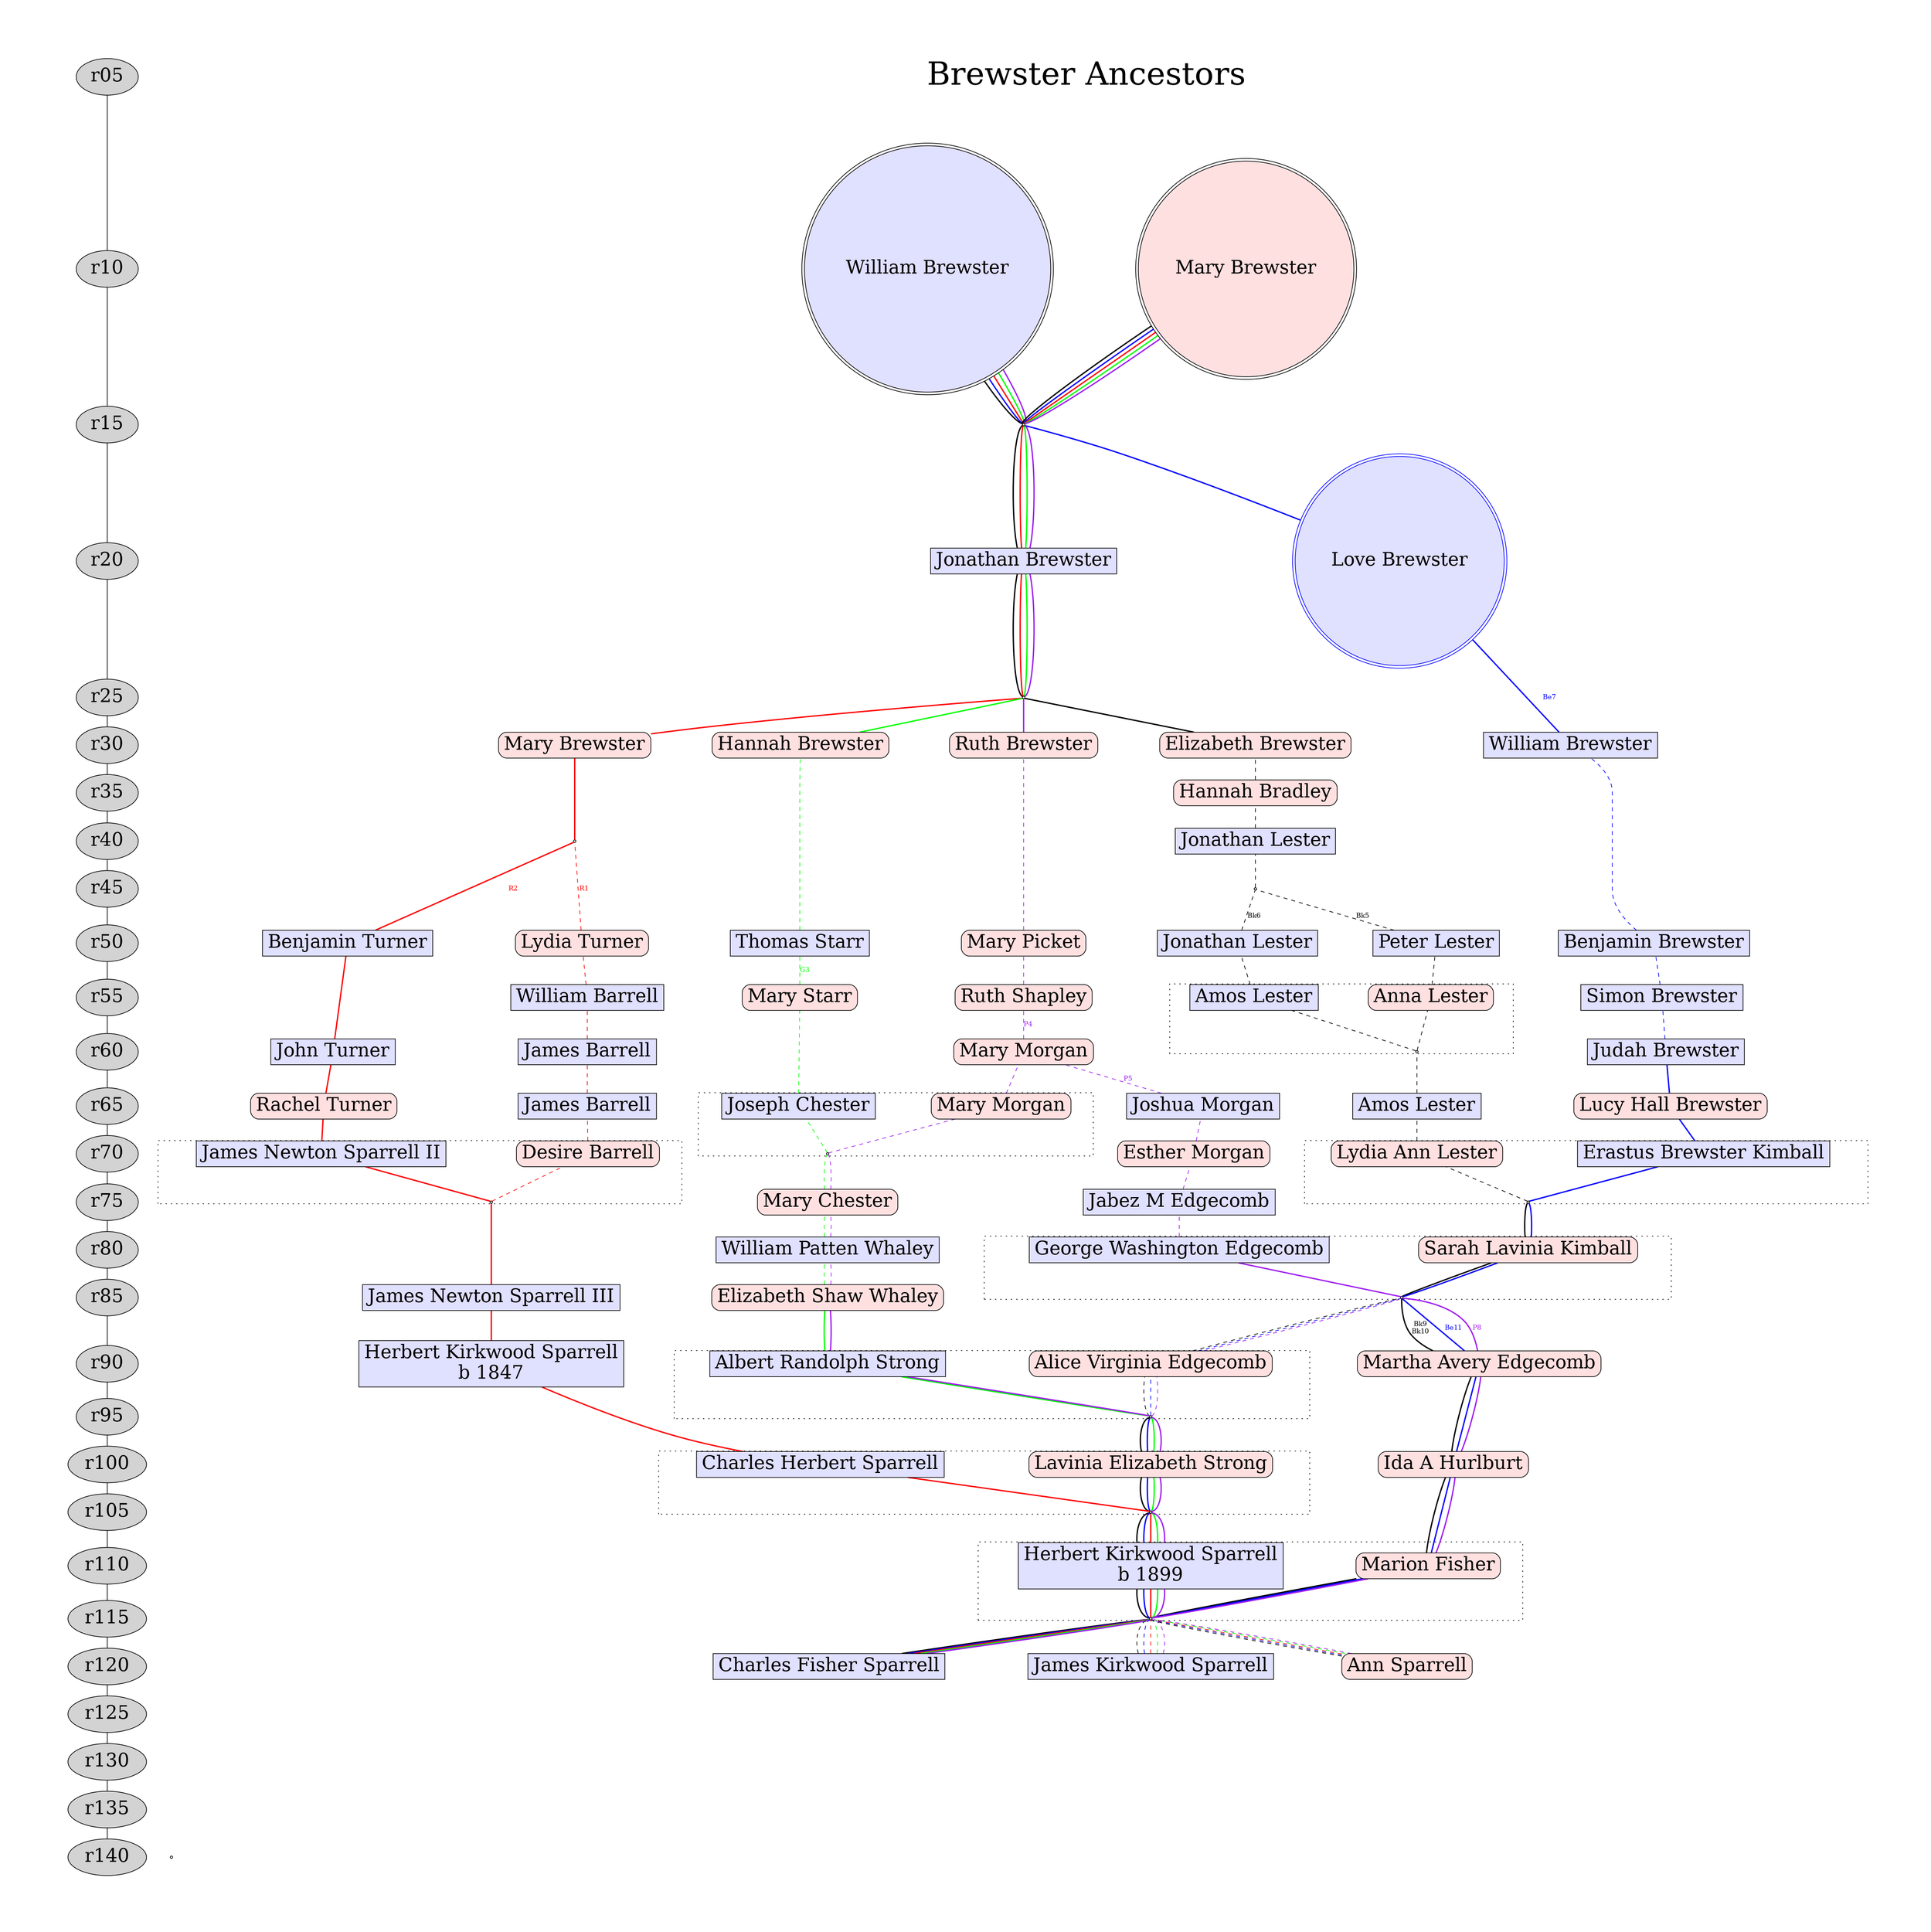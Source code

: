 digraph GRAMPS_graph
{
  bgcolor=white;
  center="true";
  charset="utf8";
  concentrate="false";
  dpi="300";
  graph [fontsize=28];
  margin="1.00,1.00";
  mclimit="99";
  nodesep="0.20";
  outputorder="edgesfirst";
  page="36.00,24.00";
  pagedir="BL";
  rankdir="BT";
  ranksep="0.20";
  ratio="fill";
  searchsize="100";
  size="34.00 22.00";
  splines="true";

  edge [len=0.5 style=solid arrowhead=none arrowtail=normal fontsize=28];
  node [style=filled fontsize=28];

  r140 -> r135 -> r130 -> r125 -> r120 -> r115 -> r110 -> r105 -> r100
  r100 -> r95 -> r90 -> r85 -> r80 -> r75 -> r70 -> r65 -> r60 -> r55 -> r50 -> r45 -> r40
  r40 -> r35 -> r30 -> r25 -> r20 -> r15 -> r10 -> r05

  { rank = same; r05; I0000; }

  // Top Generation
  { rank = same; r10; I921; I921b; } // Chilton, Alden, Brewster, Bradford, Rogers

  // Next to Top Generation
  { rank = same; I1010; I899;} // Sarah Chandler, William Bradford Jr, Elizabeth Alden, Love Brewster, Jonathon Brewster, Isabella Chilton

  { rank = same; I887; I797; Irb; I214; I1187;}

  { rank = same; I1032; I865; } //Benjamin Turner, Lydia Turner

  // Generation 11
  { rank = same; I406; I832; I1143; } // Faith Ripley, Elizabeth Bradford, Mary Starr, William Barrell, Simon Brewster

  // Generation 9
  { rank = same; I1329; I1109; I788; } //Amos Lester, Lucy Hall Brewster, James Barrell

  // Generation 7
  { rank = same; I721; I510; } //James Newton Sparrell III, Elizabeth Shaw Whaley, Sarah Lavinia Kimball
  // Generation 6
  // Generation 5

  // Generation 3
  { rank = same; r90; I665; I1065; }

  // Generation 2
  { rank = same; r100; I349; }

  I0000 [ shape="plaintext" fillcolor="#ffffff"  label="Brewster Ancestors" fontsize=48];
  I887 [ shape="box" fillcolor="#ffe0e0" style="rounded,filled" label="Mary Brewster" ];
  I1187 [ shape="box" fillcolor="#e0e0ff" style="solid,filled" label="William Brewster" ];
  I1087 [ shape="box" fillcolor="#ffe0e0" style="rounded,filled" label="Lydia Ann Lester" ];
  I1076 [ shape="box" fillcolor="#e0e0ff" style="solid,filled" label="Erastus Brewster Kimball" ];
  I987 [ shape="box" fillcolor="#e0e0ff" style="solid,filled" label="John Turner" ];
  I1010 [ shape="circle" fillcolor="#e0e0ff" style="solid,filled" label="Love Brewster" peripheries=2 color=blue];
  I832 [ shape="box" fillcolor="#e0e0ff" style="solid,filled" label="William Barrell" ];
  I192 [ shape="box" fillcolor="#e0e0ff" style="solid,filled" label="Peter Lester" ];
  I810 [ shape="box" fillcolor="#e0e0ff" style="solid,filled" label="James Barrell" ];
  I665 [ shape="box" fillcolor="#e0e0ff" style="solid,filled" label="Herbert Kirkwood Sparrell\nb 1847" ];
  I965 [ shape="box" fillcolor="#ffe0e0" style="rounded,filled" label="Rachel Turner" ];
  I1121 [ shape="box" fillcolor="#e0e0ff" style="solid,filled" label="Judah Brewster" ];
  I1109 [ shape="box" fillcolor="#ffe0e0" style="rounded,filled" label="Lucy Hall Brewster" ];
  I371 [ shape="box" fillcolor="#ffe0e0" style="rounded,filled" label="Marion Fisher" ];
  I1352 [ shape="box" fillcolor="#e0e0ff" style="solid,filled" label="Amos Lester" ];
  I1329 [ shape="box" fillcolor="#e0e0ff" style="solid,filled" label="Amos Lester" ];
  I406 [ shape="box" fillcolor="#ffe0e0" style="rounded,filled" label="Mary Starr" ];
  I765 [ shape="box" fillcolor="#e0e0ff" style="solid,filled" label="James Newton Sparrell II" ];
  I921 [ shape="circle" fillcolor="#e0e0ff" style="solid,filled" label="William Brewster" peripheries=2 color=black];
  I921b [ shape="circle" fillcolor="#ffe0e0" style="solid,filled" label="Mary Brewster" peripheries=2 color=black];
  I794 [ shape="box" fillcolor="#e0e0ff" style="solid,filled" label="Thomas Starr" ];
  I1065 [ shape="box" fillcolor="#ffe0e0" style="rounded,filled" label="Martha Avery Edgecomb" ];
  I191 [ shape="box" fillcolor="#ffe0e0" style="rounded,filled" label="Lavinia Elizabeth Strong" ];
  I393 [ shape="box" fillcolor="#ffe0e0" style="rounded,filled" label="Mary Chester" ];
  I721 [ shape="box" fillcolor="#e0e0ff" style="solid,filled" label="James Newton Sparrell III" ];
  I1396 [ shape="box" fillcolor="#e0e0ff" style="solid,filled" label="Jonathan Lester" ];
  I751 [ shape="box" fillcolor="#ffe0e0" style="rounded,filled" label="Hannah Bradley" ];
  I776 [ shape="box" fillcolor="#ffe0e0" style="rounded,filled" label="Desire Barrell" ];
  I788 [ shape="box" fillcolor="#e0e0ff" style="solid,filled" label="James Barrell" ];
  I797 [ shape="box" fillcolor="#ffe0e0" style="rounded,filled" label="Hannah Brewster" ];
  I1374 [ shape="box" fillcolor="#e0e0ff" style="solid,filled" label="Jonathan Lester" ];
  I265 [ shape="box" fillcolor="#e0e0ff" style="solid,filled" label="William Patten Whaley" ];
  Icfs [ shape="box" fillcolor="#e0e0ff" style="solid,filled" label="Charles Fisher Sparrell" ];
  Ijks [ shape="box" fillcolor="#e0e0ff" style="solid,filled" label="James Kirkwood Sparrell" ];
  I190 [ shape="box" fillcolor="#ffe0e0" style="rounded,filled" label="Ann Sparrell" ];
  I510 [ shape="box" fillcolor="#ffe0e0" style="rounded,filled" label="Elizabeth Shaw Whaley" ];
  I1032 [ shape="box" fillcolor="#e0e0ff" style="solid,filled" label="Benjamin Turner" ];
  I402 [ shape="box" fillcolor="#ffe0e0" style="rounded,filled" label="Alice Virginia Edgecomb" ];
  I391 [ shape="box" fillcolor="#e0e0ff" style="solid,filled" label="Albert Randolph Strong" ];
  I1143 [ shape="box" fillcolor="#e0e0ff" style="solid,filled" label="Simon Brewster" ];
  I349 [ shape="box" fillcolor="#ffe0e0" style="rounded,filled" label="Ida A Hurlburt" ];
  I1165 [ shape="box" fillcolor="#e0e0ff" style="solid,filled" label="Benjamin Brewster" ];
  I898 [ shape="box" fillcolor="#e0e0ff" style="solid,filled" label="Herbert Kirkwood Sparrell\nb 1899" ];
  I899 [ shape="box" fillcolor="#e0e0ff" style="solid,filled" label="Jonathan Brewster" ];
  I1363 [ shape="box" fillcolor="#ffe0e0" style="rounded,filled" label="Anna Lester" ];
  I403 [ shape="box" fillcolor="#e0e0ff" style="solid,filled" label="Joseph Chester" ];
  I1340 [ shape="box" fillcolor="#e0e0ff" style="solid,filled" label="Charles Herbert Sparrell" ];
  I214 [ shape="box" fillcolor="#ffe0e0" style="rounded,filled" label="Elizabeth Brewster" ];
  I865 [ shape="box" fillcolor="#ffe0e0" style="rounded,filled" label="Lydia Turner" ];
  Irb [ shape="box" fillcolor="#ffe0e0" style="rounded,filled" label="Ruth Brewster" ];
  Imm [ shape="box" fillcolor="#ffe0e0" style="rounded,filled" label="Mary Morgan" ];
  Imm2 [ shape="box" fillcolor="#ffe0e0" style="rounded,filled" label="Mary Morgan" ];
  Irs [ shape="box" fillcolor="#ffe0e0" style="rounded,filled" label="Ruth Shapley" ];
  Imp [ shape="box" fillcolor="#ffe0e0" style="rounded,filled" label="Mary Picket" ];
  Igwe [ shape="box" fillcolor="#e0e0ff" style="solid,filled" label="George Washington Edgecomb" ];
  Ijme [ shape="box" fillcolor="#e0e0ff" style="solid,filled" label="Jabez M Edgecomb" ];
  Iem [ shape="box" fillcolor="#ffe0e0" style="rounded,filled" label="Esther Morgan" ];
  Ijm [ shape="box" fillcolor="#e0e0ff" style="solid,filled" label="Joshua Morgan" ];

  F572 [ shape="point" fillcolor="#ffffe0" style="solid,filled" label="m" ];
  F469 [ shape="point" fillcolor="#ffffe0" style="solid,filled" label="m" ];
  F590 [ shape="point" fillcolor="#ffffe0" style="solid,filled" label="m" ];
  F560 [ shape="point" fillcolor="#ffffe0" style="solid,filled" label="560" ];
  F304 [ shape="point" fillcolor="#ffffe0" style="solid,filled" label="" ];
  F259 [ shape="point" fillcolor="#ffffe0" style="solid,filled" label="m" ];
  F282 [ shape="point" fillcolor="#ffffe0" style="solid,filled" label="282" ];
  F382 [ shape="point" fillcolor="#ffffe0" style="solid,filled" label="382" ];
  F574 [ shape="point" fillcolor="#ffffe0" style="solid,filled" label="m" ];
  F415 [ shape="point" fillcolor="#ffffe0" style="solid,filled" label="m" ];
  F293 [ shape="point" fillcolor="#ffffe0" style="solid,filled" label="293" ];
  F0727 [ shape="ellipse" fillcolor="#ffffe0" style="invis" label="" ];
  F205 [ shape="point" fillcolor="#ffffe0" style="solid,filled" label="m" ];
  Fmm [ shape="point" fillcolor="#ffffe0" style="solid,filled" label="m" ];


  F304 -> I921 [color=black style=bold]; // father: William Brewster
  F304 -> I921b [color=black style=bold];
  F304 -> I921 [color=blue style=bold]; // father: William Brewster
  F304 -> I921b [color=blue style=bold];
  F304 -> I921 [color=red style=bold]; // father: William Brewster
  F304 -> I921b [color=red style=bold];
  F304 -> I921 [color=green style=bold]; // father: William Brewster
  F304 -> I921b [color=green style=bold];
  F304 -> I921 [color=purple style=bold]; // father: William Brewster
  F304 -> I921b [color=purple style=bold];
  I899 -> F304 [color=black style=bold]; // child:  Jonathan Brewster
  I899 -> F304 [color=red style=bold]; // child:  Jonathan Brewster
  I899 -> F304 [color=green style=bold]; // child:  Jonathan Brewster
  I899 -> F304 [color=purple style=bold]; // child:  Jonathan Brewster  

  I1010 -> F304 [color=blue style=bold]; // child:  Love Brewster


  I776 -> I788 [color=red style=dashed]; // child:  Desire Barrell to father: James Barrell

  subgraph cluster_F572
  {
  style="dotted";
    subgraph {
        rank = same;
        I1340; I191;
    }
  F572 -> I1340 [color=red style=bold]; // father: Charles Herbert Sparrell
  F572 -> I191 [color=black style=bold]; // mother: Lavinia Elizabeth Strong
  F572 -> I191 [color=blue style=bold]; // mother: Lavinia Elizabeth Strong
  F572 -> I191 [color=green style=bold]; // mother: Lavinia Elizabeth Strong
  F572 -> I191 [color=purple style=bold]; // mother: Lavinia Elizabeth Strong
  }
  I898 -> F572 [color=black style=bold]; // child:  Herbert Kirkwood Sparrell
  I898 -> F572 [color=blue style=bold]; // child:  Herbert Kirkwood Sparrell
  I898 -> F572 [color=red style=bold]; // child:  Herbert Kirkwood Sparrell
  I898 -> F572 [color=green style=bold]; // child:  Herbert Kirkwood Sparrell
  I898 -> F572 [color=purple style=bold]; // child:  Herbert Kirkwood Sparrell

  I371 -> I349 [color=black style=bold]; // child:  Marion Fisher to mother: Ida A Hurlburt
  I371 -> I349 [color=blue style=bold]; // child:  Marion Fisher to mother: Ida A Hurlburt
  I371 -> I349 [color=purple style=bold]; // child:  Marion Fisher to mother: Ida A Hurlburt

  I832 -> I865 [color=red style=dashed]; // child:  William Barrell

  I1121 -> I1143 [color=blue style=dashed]; // child:  Judah Brewster to father: Simon Brewster

  subgraph cluster_F590
  {
  style="dotted";
  F590 -> I1352 [color=black style=dashed]; // father: Amos Lester
  F590 -> I1363 [color=black style=dashed]; // mother: Anna Lester
  }
  I1329 -> F590 [color=black style=dashed]; // child:  Amos Lester

  I810 -> I832 [color=red style=dashed]; // child:  James Barrell

  subgraph cluster_F560
  {
  style="invis";
  F560 -> I1396 [color=black style=dashed]; // father: Jonathan Lester
  }
  I192 -> F560 [label="Bk5" fontcolor= black fontsize=10 color=black style=dashed]; // child:  Peter Lester
  I1374 -> F560 [label="Bk6" fontcolor= black fontsize=10 color=black style=dashed]; // child:  Jonathan Lester

  I1165 -> I1187 [color=blue style=dashed]; // child:  Benjamin Brewster to father: William Brewster

  I403 -> I406 [color=green style=dashed]; // child:  Joseph Chester to mother: Mary Starr

  I1109 -> I1121 [color=blue style=bold]; // child:  Lucy Hall Brewster

  I765 -> I965 [color=red style=bold]; // child:  James Newton Sparrell to mother: Rachel Turner

  I965 -> I987 [color=red style=bold]; // child:  Rachel Turner to father: John Turner

  I1363 -> I192 [color=black style=dashed]; // child:  Anna Lester to father: Peter Lester

  subgraph cluster_F259
  {
  style="dotted";
  F259 -> I898 [color=black style=bold]; // father: Herbert Kirkwood Sparrell
  F259 -> I898 [color=blue style=bold]; // father: Herbert Kirkwood Sparrell
  F259 -> I898 [color=red style=bold]; // father: Herbert Kirkwood Sparrell
  F259 -> I898 [color=green style=bold]; // father: Herbert Kirkwood Sparrell
  F259 -> I898 [color=purple style=bold]; // father: Herbert Kirkwood Sparrell
  F259 -> I371 [color=black style=bold]; // mother: Marion Fisher
  F259 -> I371 [color=blue style=bold]; // mother: Marion Fisher
  F259 -> I371 [color=purple style=bold]; // mother: Marion Fisher
  }
  Icfs -> F259 [color=black style=bold]; // child:  Charles Fisher Sparrell
  Icfs -> F259 [color=blue style=bold]; // child:  Charles Fisher Sparrell
  Icfs -> F259 [color=red style=bold]; // child:  Charles Fisher Sparrell
  Icfs -> F259 [color=green style=bold]; // child:  Charles Fisher Sparrell
  Icfs -> F259 [color=purple style=bold]; // child:  Charles Fisher Sparrell

  Ijks -> F259 [color=black style=dashed]; // child:  James Kirkwood Sparrell
  Ijks -> F259 [color=blue style=dashed]; // child:  James Kirkwood Sparrell
  Ijks -> F259 [color=red style=dashed]; // child:  James Kirkwood Sparrell
  Ijks -> F259 [color=green style=dashed]; // child:  James Kirkwood Sparrell
  Ijks -> F259 [color=purple style=dashed]; // child:  James Kirkwood Sparrell

  I190 -> F259 [color=black style=dashed]; // child:  Ann Sparrell
  I190 -> F259 [color=blue style=dashed]; // child:  Ann Sparrell
  I190 -> F259 [color=red style=dashed]; // child:  Ann Sparrell
  I190 -> F259 [color=green style=dashed]; // child:  Ann Sparrell
  I190 -> F259 [color=purple style=dashed]; // child:  Ann Sparrell

  I794 -> I797 [color=green style=dashed]; // child:  Thomas Starr to mother: Hannah Brewster

  I1340 -> I665 [color=red style=bold]; // child:  Charles Herbert Sparrell to father: Herbert Kirkwood Sparrell

  I406 -> I794 [label="G3" fontcolor=green fontsize=10 color=green style=dashed]; // child:  Mary Starr to father: Thomas Starr

  subgraph cluster_F282
  {
  style="invis";
  F282 -> I887 [color=red style=bold]; // mother: Mary Brewster
  }
  I865 -> F282 [label="R1" fontcolor= red fontsize=10 minlen=2.0 color=red style=dashed]; // child:  Lydia Turner
  I1032 -> F282 [label="R2" fontcolor= red fontsize=10 color=red style=bold]; // child:  Benjamin Turner

  I1187 -> I1010 [label="Be7" fontcolor= blue fontsize=10 color=blue style=bold]; // child:  William Brewster to father: Love Brewster

  I751 -> I214 [color=black style=dashed]; // child:  Hannah Bradley to mother: Elizabeth Brewster


  subgraph cluster_F382
  {
  style="dotted";
  I1054 [ shape="box" fillcolor="#ffe0e0" style="rounded,filled" label="Sarah Lavinia Kimball" ];
  F382 -> Igwe [color=purple style=bold]; // father: George Washington Edgecomb
  F382 -> I1054 [color=black style=bold]; // mother: Sarah Lavinia Kimball
  F382 -> I1054 [color=blue style=bold]; // mother: Sarah Lavinia Kimball
  }
  I402 -> F382 [color=black style=dashed]; // child:  Alice Virginia Edgecomb
  I402 -> F382 [color=blue style=dashed]; // child:  Alice Virginia Edgecomb
  I402 -> F382 [color=purple style=dashed]; // child:  Alice Virginia Edgecomb
  I1065 -> F382 [label="Bk9\nBk10" fontcolor= black fontsize=10 color=black style=bold]; // child:  Martha Avery Edgecomb
  I1065 -> F382 [label="Be11" fontcolor= blue fontsize=10 color=blue style=bold]; // child:  Martha Avery Edgecomb
  I1065 -> F382 [label="P8" fontcolor= purple fontsize=10 color=purple style=bold]; // child:  Martha Avery Edgecomb

  subgraph cluster_F574
  {
  style="dotted";
  F574 -> I391 [color=green style=bold]; // father: Albert Randolph Strong
  F574 -> I391 [color=purple style=bold]; // father: Albert Randolph Strong
  F574 -> I402 [color=black style=dashed]; // mother: Alice Virginia Edgecomb
  F574 -> I402 [color=blue style=dashed]; // mother: Alice Virginia Edgecomb
  F574 -> I402 [color=purple style=dashed]; // mother: Alice Virginia Edgecomb
  }
  I191 -> F574 [color=black style=bold]; // child:  Lavinia Elizabeth Strong
  I191 -> F574 [color=blue style=bold]; // child:  Lavinia Elizabeth Strong
  I191 -> F574 [color=green style=bold]; // child:  Lavinia Elizabeth Strong
  I191 -> F574 [color=purple style=bold]; // child:  Lavinia Elizabeth Strong

  I1087 -> I1329 [color=black style=dashed]; // child:  Lydia Ann Lester to father: Amos Lester

  I1396 -> I751 [color=black style=dashed]; // child:  Jonathan Lester to mother: Hannah Bradley

  I510 -> I265 [color=green style=dashed]; // child:  Elizabeth Shaw Whaley
  I510 -> I265 [color=purple style=dashed]; // child:  Elizabeth Shaw Whaley

  I665 -> I721 [color=red style=bold]; // child:  Herbert Kirkwood Sparrell to father: James Newton Sparrell

  subgraph cluster_F415
  {
  style="dotted";
  F415 -> I1076 [color=blue style=bold]; // father: Erastus Brewster Kimball
  F415 -> I1087 [color=black style=dashed]; // mother: Lydia Ann Lester
  }
  I1054 -> F415 [color=black style=bold]; // child:  Sarah Lavinia Kimball
  I1054 -> F415 [color=blue style=bold]; // child:  Sarah Lavinia Kimball

  I1076 -> I1109 [color=blue style=bold]; // child:  Erastus Brewster Kimball to mother: Lucy Hall Brewster

  I1143 -> I1165 [color=blue style=dashed]; // child:  Simon Brewster to father: Benjamin Brewster

  I349 -> I1065 [minlen=2.0 color=black style=bold]; // child:  Ida A Hurlburt to mother: Martha Avery Edgecomb
  I349 -> I1065 [minlen=2.0 color=blue style=bold]; // child:  Ida A Hurlburt to mother: Martha Avery Edgecomb
  I349 -> I1065 [minlen=2.0 color=purple style=bold]; // child:  Ida A Hurlburt to mother: Martha Avery Edgecomb

  I987 -> I1032 [color=red style=bold]; // child:  John Turner to father: Benjamin Turner

  I1352 -> I1374 [color=black style=dashed]; // child:  Amos Lester to father: Jonathan Lester

  I391 -> I510 [color=green style=bold]; // child:  Albert Randolph Strong to mother: Elizabeth Shaw Whaley
  I391 -> I510 [color=purple style=bold]; // child:  Albert Randolph Strong to mother: Elizabeth Shaw Whaley

  I393 -> Fmm [color=green style=dashed]; // child:  Mary Chester to father: Joseph Chester
  I393 -> Fmm [color=purple style=dashed]; // child:  Mary Chester to father: Joseph Chester

  subgraph cluster_F293
  {
  style="invis";
  F293 -> I899 [color=black style=bold]; // father: Jonathan Brewster
  F293 -> I899 [color=red style=bold]; // father: Jonathan Brewster
  F293 -> I899 [color=green style=bold]; // father: Jonathan Brewster
  F293 -> I899 [color=purple style=bold]; // father: Jonathan Brewster
  }
  I214 -> F293 [color=black style=bold]; // child:  Elizabeth Brewster
  I797 -> F293 [color=green style=bold]; // child:  Hannah Brewster
  I887 -> F293 [color=red style=bold]; // child:  Mary Brewster
  Irb -> F293 [color=purple style=bold]; // child:  Ruth Brewster

  subgraph cluster_rb
  {
  style="dotted";
  Fmm -> I403 [color=green style=dashed]; // father: Joseph Chester
  Fmm -> Imm [color=purple style=dashed]; // mother: Mary Morgan
  }
  Imm -> Imm2 [color=purple style=dashed]; // mother: Mary Morgan (of Mary Morgan)
  Imm2 -> Irs [label="P4" fontcolor= purple fontsize=10 color=purple style=dashed]; // mother: Ruth Shapley (of Mary Morgan)
  Irs -> Imp [color=purple style=dashed]; // mother: Mary Pickett (of Ruth Shapley)
  Imp -> Irb [color=purple style=dashed]; // mother: Ruth Brewster (of arMy Pickett)
  Igwe -> Ijme [color=purple style=dashed]; //father: Jabez Edgecomb (of George Washington Edgecomb)
  Ijme -> Iem [color=purple style=dashed]; //mother: Esther Morgan (of Jabez Edgecomb)
  Iem -> Ijm [color=purple style=dashed]; //father: Joshua Morgan (of Esther Morgan)
  Ijm -> Imm2 [label="P5" fontcolor= purple fontsize=10 color=purple style=dashed]; //mother: Mary Morgan (of Joshua Morgan)

  F0727 -> I0000 [style=invis]; // father:  Mayflower
  I921 -> F0727 [style=invis]; // child:  William Brewster
  I921b -> F0727 [style=invis]; // child:  Mary Brewster

  I788 -> I810 [color=red style=dashed]; // child:  James Barrell

  subgraph cluster_F205
  {
  style="dotted";
  F205 -> I765 [color=red style=bold]; // father: James Newton Sparrell
  F205 -> I776 [color=red style=dashed]; // mother: Desire Barrell
  }
  I721 -> F205 [color=red style=bold]; // child:  James Newton Sparrell


  I265 -> I393 [color=green style=dashed]; // child:  William Patten Whaley to mother: Mary Chester
  I265 -> I393 [color=purple style=dashed]; // child:  William Patten Whaley to mother: Mary Chester


}
